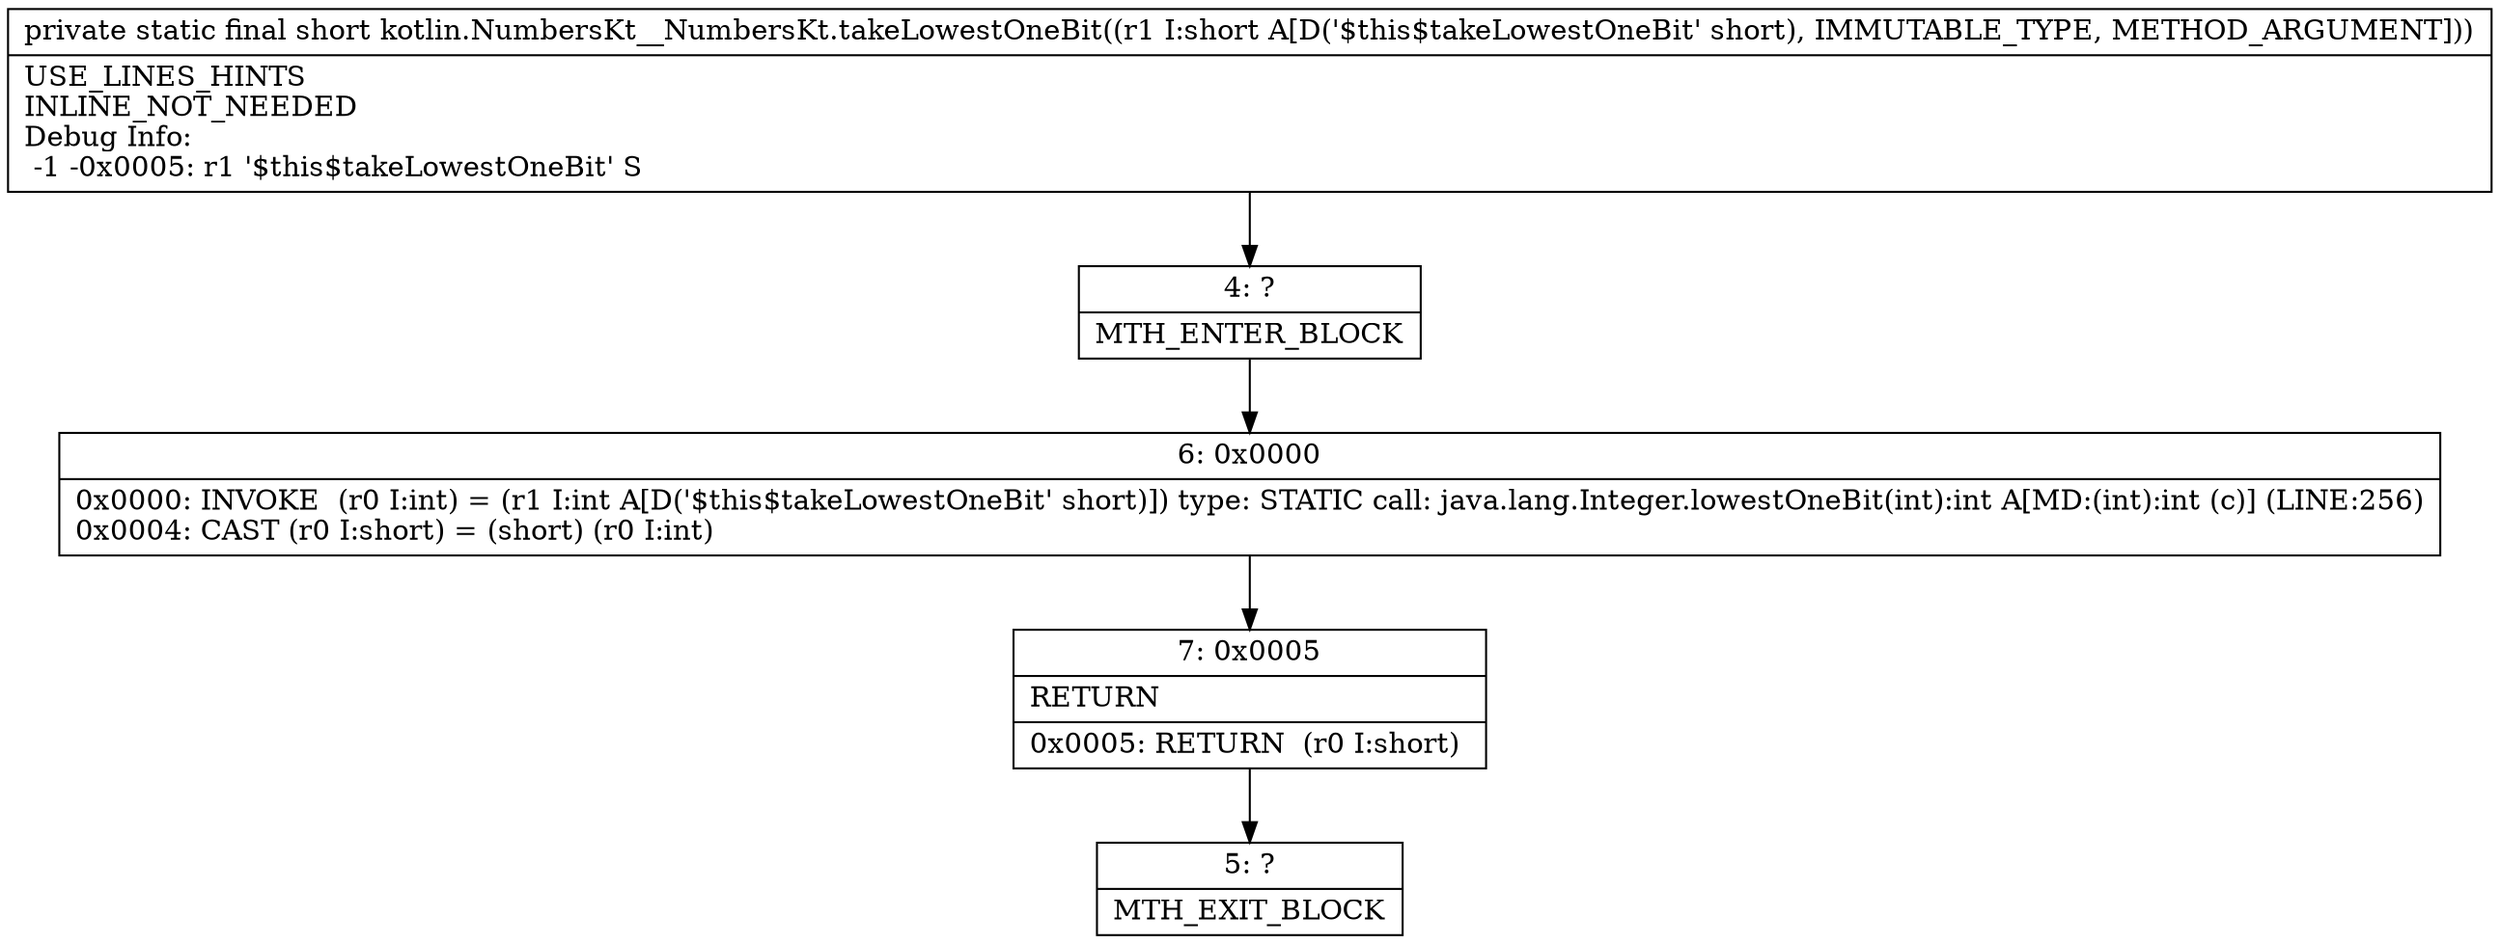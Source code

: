 digraph "CFG forkotlin.NumbersKt__NumbersKt.takeLowestOneBit(S)S" {
Node_4 [shape=record,label="{4\:\ ?|MTH_ENTER_BLOCK\l}"];
Node_6 [shape=record,label="{6\:\ 0x0000|0x0000: INVOKE  (r0 I:int) = (r1 I:int A[D('$this$takeLowestOneBit' short)]) type: STATIC call: java.lang.Integer.lowestOneBit(int):int A[MD:(int):int (c)] (LINE:256)\l0x0004: CAST (r0 I:short) = (short) (r0 I:int) \l}"];
Node_7 [shape=record,label="{7\:\ 0x0005|RETURN\l|0x0005: RETURN  (r0 I:short) \l}"];
Node_5 [shape=record,label="{5\:\ ?|MTH_EXIT_BLOCK\l}"];
MethodNode[shape=record,label="{private static final short kotlin.NumbersKt__NumbersKt.takeLowestOneBit((r1 I:short A[D('$this$takeLowestOneBit' short), IMMUTABLE_TYPE, METHOD_ARGUMENT]))  | USE_LINES_HINTS\lINLINE_NOT_NEEDED\lDebug Info:\l  \-1 \-0x0005: r1 '$this$takeLowestOneBit' S\l}"];
MethodNode -> Node_4;Node_4 -> Node_6;
Node_6 -> Node_7;
Node_7 -> Node_5;
}

